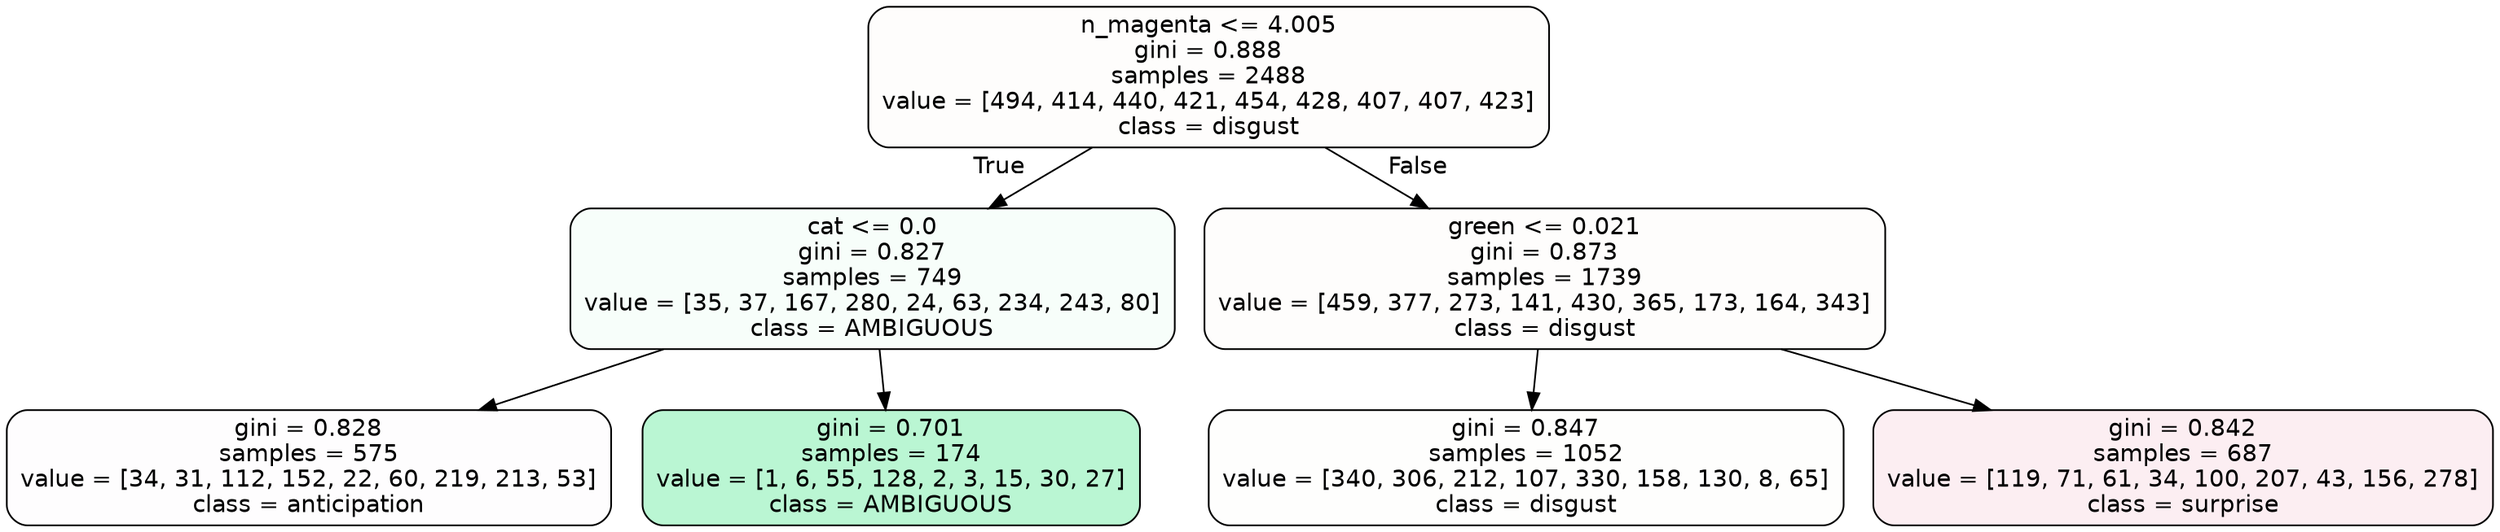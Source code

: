 digraph Tree {
node [shape=box, style="filled, rounded", color="black", fontname=helvetica] ;
edge [fontname=helvetica] ;
0 [label="n_magenta <= 4.005\ngini = 0.888\nsamples = 2488\nvalue = [494, 414, 440, 421, 454, 428, 407, 407, 423]\nclass = disgust", fillcolor="#e5813903"] ;
1 [label="cat <= 0.0\ngini = 0.827\nsamples = 749\nvalue = [35, 37, 167, 280, 24, 63, 234, 243, 80]\nclass = AMBIGUOUS", fillcolor="#39e5810a"] ;
0 -> 1 [labeldistance=2.5, labelangle=45, headlabel="True"] ;
2 [label="gini = 0.828\nsamples = 575\nvalue = [34, 31, 112, 152, 22, 60, 219, 213, 53]\nclass = anticipation", fillcolor="#8139e502"] ;
1 -> 2 ;
3 [label="gini = 0.701\nsamples = 174\nvalue = [1, 6, 55, 128, 2, 3, 15, 30, 27]\nclass = AMBIGUOUS", fillcolor="#39e58158"] ;
1 -> 3 ;
4 [label="green <= 0.021\ngini = 0.873\nsamples = 1739\nvalue = [459, 377, 273, 141, 430, 365, 173, 164, 343]\nclass = disgust", fillcolor="#e5813903"] ;
0 -> 4 [labeldistance=2.5, labelangle=-45, headlabel="False"] ;
5 [label="gini = 0.847\nsamples = 1052\nvalue = [340, 306, 212, 107, 330, 158, 130, 8, 65]\nclass = disgust", fillcolor="#e5813902"] ;
4 -> 5 ;
6 [label="gini = 0.842\nsamples = 687\nvalue = [119, 71, 61, 34, 100, 207, 43, 156, 278]\nclass = surprise", fillcolor="#e5396415"] ;
4 -> 6 ;
}